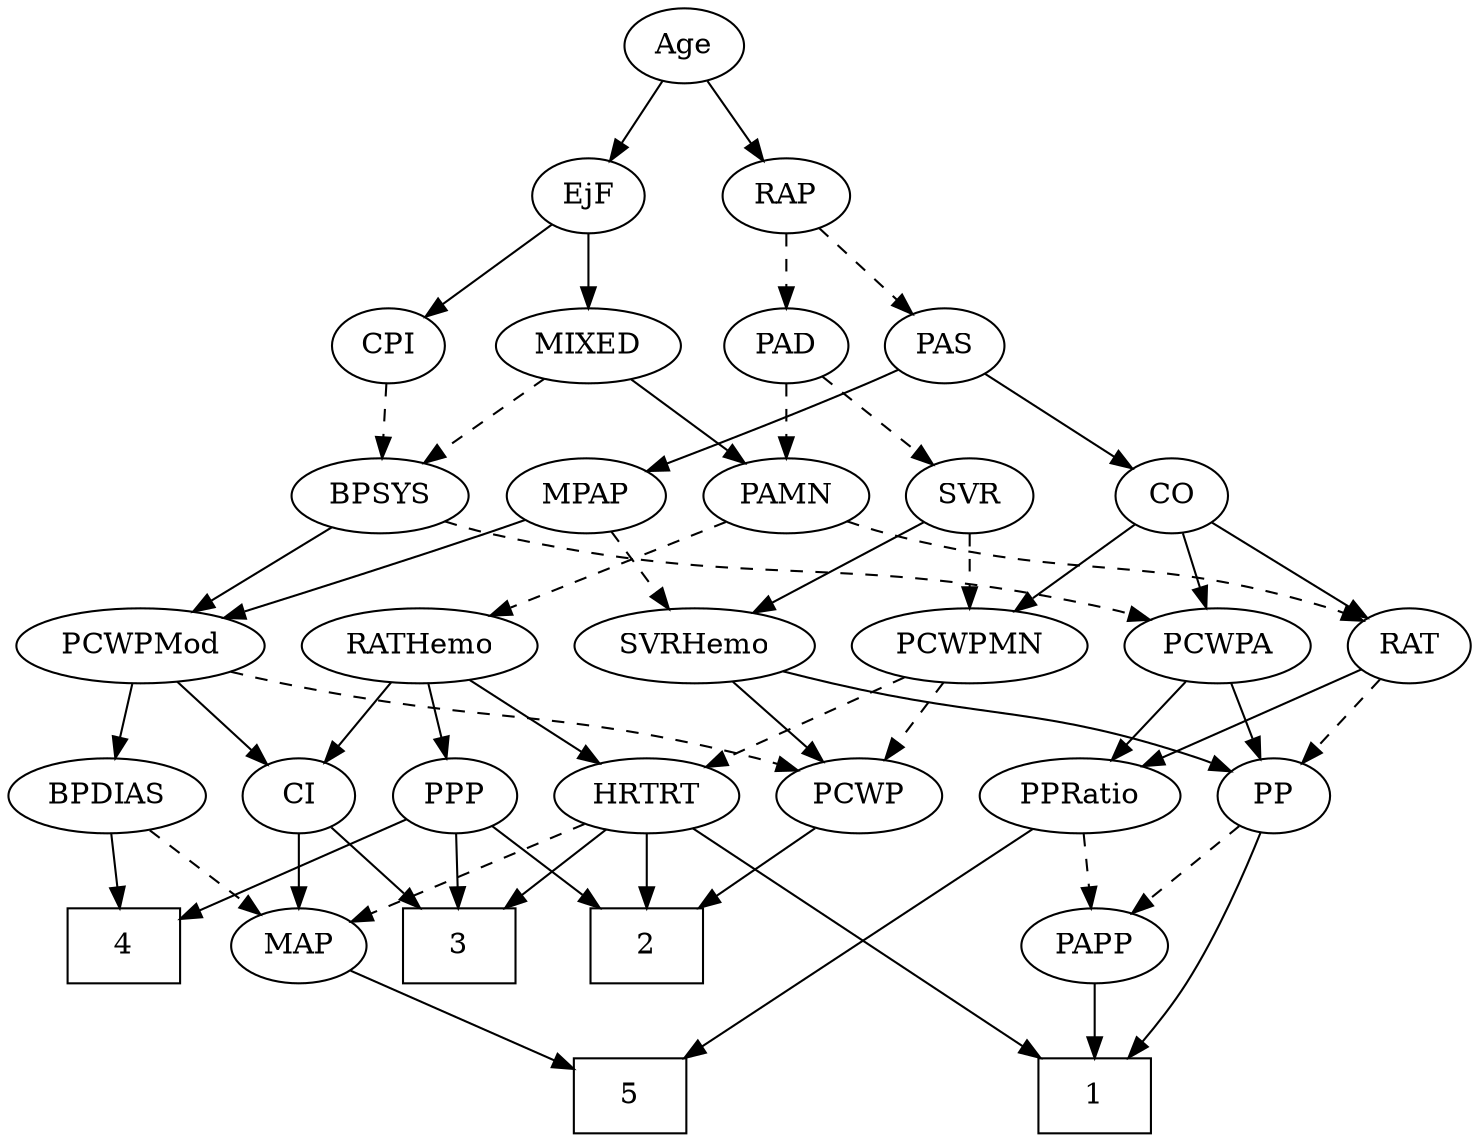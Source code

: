strict digraph {
	graph [bb="0,0,640.54,540"];
	node [label="\N"];
	1	[height=0.5,
		pos="478.25,18",
		shape=box,
		width=0.75];
	2	[height=0.5,
		pos="286.25,90",
		shape=box,
		width=0.75];
	3	[height=0.5,
		pos="205.25,90",
		shape=box,
		width=0.75];
	4	[height=0.5,
		pos="48.246,90",
		shape=box,
		width=0.75];
	5	[height=0.5,
		pos="271.25,18",
		shape=box,
		width=0.75];
	Age	[height=0.5,
		pos="288.25,522",
		width=0.75];
	EjF	[height=0.5,
		pos="245.25,450",
		width=0.75];
	Age -> EjF	[pos="e,254.97,466.82 278.49,505.12 273.1,496.34 266.29,485.26 260.24,475.42",
		style=solid];
	RAP	[height=0.5,
		pos="334.25,450",
		width=0.77632];
	Age -> RAP	[pos="e,323.85,466.82 298.68,505.12 304.45,496.34 311.73,485.26 318.2,475.42",
		style=solid];
	MIXED	[height=0.5,
		pos="245.25,378",
		width=1.1193];
	EjF -> MIXED	[pos="e,245.25,396.1 245.25,431.7 245.25,423.98 245.25,414.71 245.25,406.11",
		style=solid];
	CPI	[height=0.5,
		pos="156.25,378",
		width=0.75];
	EjF -> CPI	[pos="e,173.21,392.35 228.51,435.83 215.17,425.34 196.28,410.49 181.17,398.6",
		style=solid];
	PAD	[height=0.5,
		pos="334.25,378",
		width=0.79437];
	RAP -> PAD	[pos="e,334.25,396.1 334.25,431.7 334.25,423.98 334.25,414.71 334.25,406.11",
		style=dashed];
	PAS	[height=0.5,
		pos="408.25,378",
		width=0.75];
	RAP -> PAS	[pos="e,393.19,393.25 349.58,434.5 360.07,424.58 374.14,411.26 385.87,400.16",
		style=dashed];
	BPSYS	[height=0.5,
		pos="154.25,306",
		width=1.0471];
	MIXED -> BPSYS	[pos="e,173.21,321.58 225.95,362.15 212.95,352.16 195.63,338.83 181.26,327.78",
		style=dashed];
	PAMN	[height=0.5,
		pos="334.25,306",
		width=1.011];
	MIXED -> PAMN	[pos="e,315.58,321.68 264.56,361.81 277.09,351.95 293.6,338.97 307.4,328.12",
		style=solid];
	MPAP	[height=0.5,
		pos="245.25,306",
		width=0.97491];
	PCWPMod	[height=0.5,
		pos="62.246,234",
		width=1.4443];
	MPAP -> PCWPMod	[pos="e,95.967,247.81 217.79,294.37 212.31,292.26 206.6,290.05 201.25,288 169.25,275.72 133.07,261.93 105.65,251.49",
		style=solid];
	SVRHemo	[height=0.5,
		pos="298.25,234",
		width=1.3902];
	MPAP -> SVRHemo	[pos="e,285.65,251.63 257.54,288.76 264.07,280.14 272.23,269.36 279.52,259.73",
		style=dashed];
	BPSYS -> PCWPMod	[pos="e,82.685,250.55 134.74,290.15 121.95,280.43 105.02,267.54 90.737,256.68",
		style=solid];
	PCWPA	[height=0.5,
		pos="526.25,234",
		width=1.1555];
	BPSYS -> PCWPA	[pos="e,495.5,246.3 182.28,293.74 188.45,291.58 195.01,289.52 201.25,288 320.58,258.94 355.55,279.55 475.25,252 478.67,251.21 482.19,250.29 \
485.7,249.29",
		style=dashed];
	PAD -> PAMN	[pos="e,334.25,324.1 334.25,359.7 334.25,351.98 334.25,342.71 334.25,334.11",
		style=dashed];
	SVR	[height=0.5,
		pos="416.25,306",
		width=0.77632];
	PAD -> SVR	[pos="e,399.96,320.91 350.84,362.83 362.7,352.71 378.84,338.93 392.12,327.59",
		style=dashed];
	CO	[height=0.5,
		pos="507.25,306",
		width=0.75];
	RAT	[height=0.5,
		pos="613.25,234",
		width=0.75827];
	CO -> RAT	[pos="e,594.64,247.29 525.71,292.81 542.4,281.78 567.19,265.41 586.13,252.9",
		style=solid];
	CO -> PCWPA	[pos="e,521.56,252.28 511.85,288.05 513.96,280.26 516.52,270.82 518.9,262.08",
		style=solid];
	PCWPMN	[height=0.5,
		pos="416.25,234",
		width=1.3902];
	CO -> PCWPMN	[pos="e,436.46,250.55 490.13,291.83 477.27,281.94 459.38,268.18 444.42,256.67",
		style=solid];
	PAS -> MPAP	[pos="e,272.16,317.81 387,366.77 382.17,364.5 377.05,362.13 372.25,360 341.85,346.49 306.96,332 281.45,321.59",
		style=solid];
	PAS -> CO	[pos="e,489.2,319.76 426.4,364.16 441.62,353.41 463.53,337.91 480.71,325.76",
		style=solid];
	RATHemo	[height=0.5,
		pos="181.25,234",
		width=1.3721];
	PAMN -> RATHemo	[pos="e,210.73,248.49 308.29,293.13 284.12,282.06 247.75,265.43 220.11,252.78",
		style=dashed];
	PAMN -> RAT	[pos="e,592.68,245.84 361.59,293.77 367.36,291.65 373.45,289.61 379.25,288 465.44,264.1 492.08,279.33 577.25,252 579.17,251.38 581.13,\
250.68 583.08,249.93",
		style=dashed];
	PPP	[height=0.5,
		pos="201.25,162",
		width=0.75];
	RATHemo -> PPP	[pos="e,196.45,179.79 186.09,216.05 188.35,208.14 191.09,198.54 193.62,189.69",
		style=solid];
	CI	[height=0.5,
		pos="129.25,162",
		width=0.75];
	RATHemo -> CI	[pos="e,140.77,178.51 168.92,216.41 162.33,207.53 154.09,196.44 146.83,186.67",
		style=solid];
	HRTRT	[height=0.5,
		pos="286.25,162",
		width=1.1013];
	RATHemo -> HRTRT	[pos="e,264.94,177.21 204.03,217.81 219.44,207.54 239.94,193.87 256.61,182.75",
		style=solid];
	CPI -> BPSYS	[pos="e,154.73,324.1 155.75,359.7 155.53,351.98 155.27,342.71 155.02,334.11",
		style=dashed];
	PP	[height=0.5,
		pos="557.25,162",
		width=0.75];
	RAT -> PP	[pos="e,569.37,178.16 601.1,217.81 593.68,208.55 584.06,196.52 575.72,186.09",
		style=dashed];
	PPRatio	[height=0.5,
		pos="472.25,162",
		width=1.1013];
	RAT -> PPRatio	[pos="e,498.3,175.94 592.14,222.52 569.73,211.4 533.96,193.64 507.31,180.41",
		style=solid];
	SVR -> PCWPMN	[pos="e,416.25,252.1 416.25,287.7 416.25,279.98 416.25,270.71 416.25,262.11",
		style=dashed];
	SVR -> SVRHemo	[pos="e,323.3,249.86 396.23,293.13 378.7,282.73 352.87,267.4 332.13,255.1",
		style=solid];
	BPDIAS	[height=0.5,
		pos="42.246,162",
		width=1.1735];
	PCWPMod -> BPDIAS	[pos="e,47.182,180.28 57.405,216.05 55.178,208.26 52.481,198.82 49.983,190.08",
		style=solid];
	PCWP	[height=0.5,
		pos="379.25,162",
		width=0.97491];
	PCWPMod -> PCWP	[pos="e,353.01,174.12 100.49,221.69 108,219.65 115.84,217.66 123.25,216 216.51,195.14 243.1,205.35 335.25,180 337.89,179.27 340.6,178.44 \
343.31,177.55",
		style=dashed];
	PCWPMod -> CI	[pos="e,115.16,177.72 77.786,216.76 86.781,207.37 98.229,195.41 108.04,185.15",
		style=solid];
	PCWPA -> PP	[pos="e,549.81,179.79 533.75,216.05 537.33,207.97 541.69,198.12 545.68,189.11",
		style=solid];
	PCWPA -> PPRatio	[pos="e,484.7,179.15 513.72,216.76 506.97,208.02 498.51,197.05 491,187.31",
		style=solid];
	PCWPMN -> PCWP	[pos="e,388.12,179.79 407.29,216.05 402.97,207.89 397.7,197.91 392.9,188.82",
		style=dashed];
	PCWPMN -> HRTRT	[pos="e,311.07,176.37 389.63,218.67 369.48,207.82 341.66,192.84 319.96,181.15",
		style=dashed];
	SVRHemo -> PP	[pos="e,536.64,173.7 335.6,221.84 342.76,219.82 350.22,217.78 357.25,216 429.58,197.66 450.62,204.08 521.25,180 523.16,179.35 525.11,178.62 \
527.05,177.85",
		style=solid];
	SVRHemo -> PCWP	[pos="e,362.05,177.86 316.63,217.12 327.81,207.45 342.23,194.99 354.42,184.46",
		style=solid];
	BPDIAS -> 4	[pos="e,46.78,108.1 43.729,143.7 44.391,135.98 45.185,126.71 45.922,118.11",
		style=solid];
	MAP	[height=0.5,
		pos="129.25,90",
		width=0.84854];
	BPDIAS -> MAP	[pos="e,111.88,104.97 61.124,145.81 73.622,135.75 90.165,122.44 103.82,111.46",
		style=dashed];
	MAP -> 5	[pos="e,244.12,32.373 152.06,77.753 174.4,66.739 208.8,49.782 234.91,36.911",
		style=solid];
	PP -> 1	[pos="e,493.48,36.343 551.58,144.32 545.01,125.97 533.28,95.904 519.25,72 513.68,62.52 506.64,52.817 499.96,44.347",
		style=solid];
	PAPP	[height=0.5,
		pos="478.25,90",
		width=0.88464];
	PP -> PAPP	[pos="e,494.64,105.52 541.64,147.17 530.39,137.21 515.01,123.57 502.21,112.23",
		style=dashed];
	PPP -> 2	[pos="e,265.38,108.18 217.64,147.5 228.9,138.23 244.16,125.66 257.43,114.73",
		style=solid];
	PPP -> 3	[pos="e,204.27,108.1 202.24,143.7 202.68,135.98 203.21,126.71 203.7,118.11",
		style=solid];
	PPP -> 4	[pos="e,75.255,103.09 179.95,150.88 175.12,148.6 170.01,146.21 165.25,144 138.33,131.55 107.8,117.73 84.678,107.32",
		style=solid];
	PPRatio -> 5	[pos="e,295.62,36.216 451.49,146.34 416.49,121.61 345.47,71.438 303.79,41.992",
		style=solid];
	PPRatio -> PAPP	[pos="e,476.78,108.1 473.73,143.7 474.39,135.98 475.19,126.71 475.92,118.11",
		style=dashed];
	PCWP -> 2	[pos="e,309.1,108.2 359.98,146.5 347.61,137.19 331.28,124.9 317.13,114.25",
		style=solid];
	CI -> 3	[pos="e,186.67,108.11 144.63,146.83 154.49,137.75 167.56,125.71 179.04,115.14",
		style=solid];
	CI -> MAP	[pos="e,129.25,108.1 129.25,143.7 129.25,135.98 129.25,126.71 129.25,118.11",
		style=solid];
	PAPP -> 1	[pos="e,478.25,36.104 478.25,71.697 478.25,63.983 478.25,54.712 478.25,46.112",
		style=solid];
	HRTRT -> 1	[pos="e,454.97,36.216 306.07,146.34 339.44,121.66 407.06,71.647 446.91,42.176",
		style=solid];
	HRTRT -> 2	[pos="e,286.25,108.1 286.25,143.7 286.25,135.98 286.25,126.71 286.25,118.11",
		style=solid];
	HRTRT -> 3	[pos="e,225.06,108.13 268.67,145.81 258.24,136.79 244.78,125.16 232.94,114.93",
		style=solid];
	HRTRT -> MAP	[pos="e,152.95,101.57 258.9,148.81 231.98,136.81 190.86,118.47 162.16,105.68",
		style=dashed];
}
